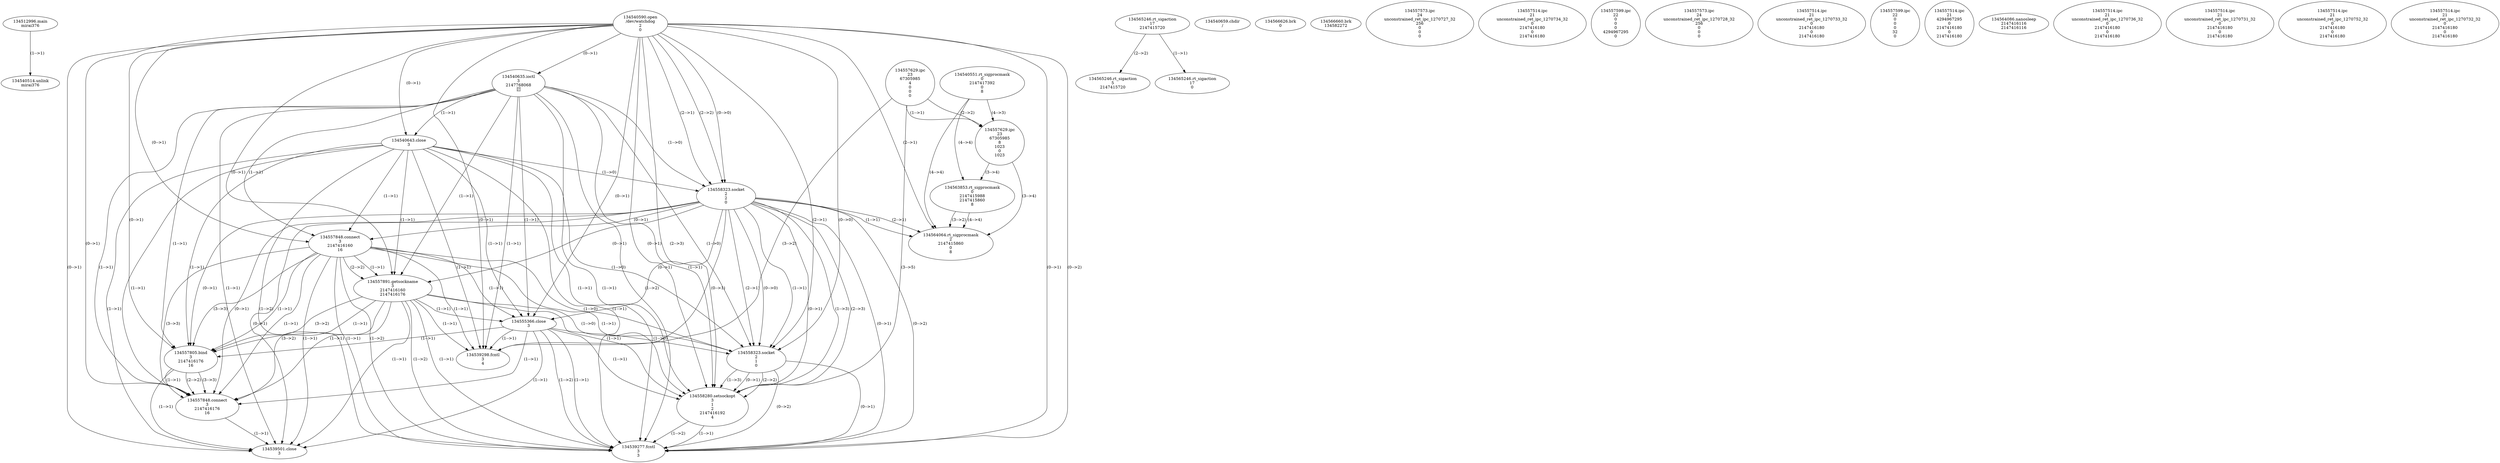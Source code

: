 // Global SCDG with merge call
digraph {
	0 [label="134512996.main
mirai376"]
	1 [label="134540514.unlink
mirai376"]
	0 -> 1 [label="(1-->1)"]
	2 [label="134540551.rt_sigprocmask
0
2147417392
0
8"]
	3 [label="134565246.rt_sigaction
17
2147415720"]
	4 [label="134565246.rt_sigaction
5
2147415720"]
	3 -> 4 [label="(2-->2)"]
	5 [label="134540590.open
/dev/watchdog
2
0"]
	6 [label="134540635.ioctl
3
2147768068
"]
	5 -> 6 [label="(0-->1)"]
	7 [label="134540643.close
3"]
	5 -> 7 [label="(0-->1)"]
	6 -> 7 [label="(1-->1)"]
	8 [label="134540659.chdir
/"]
	9 [label="134566626.brk
0"]
	10 [label="134566660.brk
134582272"]
	11 [label="134558323.socket
2
2
0"]
	5 -> 11 [label="(2-->1)"]
	5 -> 11 [label="(2-->2)"]
	5 -> 11 [label="(0-->0)"]
	6 -> 11 [label="(1-->0)"]
	7 -> 11 [label="(1-->0)"]
	12 [label="134557848.connect
3
2147416160
16"]
	5 -> 12 [label="(0-->1)"]
	6 -> 12 [label="(1-->1)"]
	7 -> 12 [label="(1-->1)"]
	11 -> 12 [label="(0-->1)"]
	13 [label="134557891.getsockname
3
2147416160
2147416176"]
	5 -> 13 [label="(0-->1)"]
	6 -> 13 [label="(1-->1)"]
	7 -> 13 [label="(1-->1)"]
	11 -> 13 [label="(0-->1)"]
	12 -> 13 [label="(1-->1)"]
	12 -> 13 [label="(2-->2)"]
	14 [label="134555366.close
3"]
	5 -> 14 [label="(0-->1)"]
	6 -> 14 [label="(1-->1)"]
	7 -> 14 [label="(1-->1)"]
	11 -> 14 [label="(0-->1)"]
	12 -> 14 [label="(1-->1)"]
	13 -> 14 [label="(1-->1)"]
	15 [label="134557629.ipc
23
67305985
4
0
0
0"]
	16 [label="134557573.ipc
24
unconstrained_ret_ipc_1270727_32
256
0
0
0"]
	17 [label="134557629.ipc
23
67305985
8
1023
0
1023"]
	15 -> 17 [label="(1-->1)"]
	15 -> 17 [label="(2-->2)"]
	2 -> 17 [label="(4-->3)"]
	18 [label="134557514.ipc
21
unconstrained_ret_ipc_1270734_32
0
2147416180
0
2147416180"]
	19 [label="134557599.ipc
22
0
0
0
4294967295
0"]
	20 [label="134557573.ipc
24
unconstrained_ret_ipc_1270728_32
256
0
0
0"]
	21 [label="134557514.ipc
21
unconstrained_ret_ipc_1270733_32
0
2147416180
0
2147416180"]
	22 [label="134557599.ipc
22
0
0
0
32
0"]
	23 [label="134557514.ipc
21
4294967295
0
2147416180
0
2147416180"]
	24 [label="134557805.bind
3
2147416176
16"]
	5 -> 24 [label="(0-->1)"]
	6 -> 24 [label="(1-->1)"]
	7 -> 24 [label="(1-->1)"]
	11 -> 24 [label="(0-->1)"]
	12 -> 24 [label="(1-->1)"]
	13 -> 24 [label="(1-->1)"]
	14 -> 24 [label="(1-->1)"]
	13 -> 24 [label="(3-->2)"]
	12 -> 24 [label="(3-->3)"]
	25 [label="134557848.connect
3
2147416176
16"]
	5 -> 25 [label="(0-->1)"]
	6 -> 25 [label="(1-->1)"]
	7 -> 25 [label="(1-->1)"]
	11 -> 25 [label="(0-->1)"]
	12 -> 25 [label="(1-->1)"]
	13 -> 25 [label="(1-->1)"]
	14 -> 25 [label="(1-->1)"]
	24 -> 25 [label="(1-->1)"]
	13 -> 25 [label="(3-->2)"]
	24 -> 25 [label="(2-->2)"]
	12 -> 25 [label="(3-->3)"]
	24 -> 25 [label="(3-->3)"]
	26 [label="134563853.rt_sigprocmask
0
2147415988
2147415860
8"]
	2 -> 26 [label="(4-->4)"]
	17 -> 26 [label="(3-->4)"]
	27 [label="134565246.rt_sigaction
17
0"]
	3 -> 27 [label="(1-->1)"]
	28 [label="134564064.rt_sigprocmask
2
2147415860
0
8"]
	5 -> 28 [label="(2-->1)"]
	11 -> 28 [label="(1-->1)"]
	11 -> 28 [label="(2-->1)"]
	26 -> 28 [label="(3-->2)"]
	2 -> 28 [label="(4-->4)"]
	17 -> 28 [label="(3-->4)"]
	26 -> 28 [label="(4-->4)"]
	29 [label="134564086.nanosleep
2147416116
2147416116"]
	30 [label="134539501.close
3"]
	5 -> 30 [label="(0-->1)"]
	6 -> 30 [label="(1-->1)"]
	7 -> 30 [label="(1-->1)"]
	11 -> 30 [label="(0-->1)"]
	12 -> 30 [label="(1-->1)"]
	13 -> 30 [label="(1-->1)"]
	14 -> 30 [label="(1-->1)"]
	24 -> 30 [label="(1-->1)"]
	25 -> 30 [label="(1-->1)"]
	31 [label="134557514.ipc
21
unconstrained_ret_ipc_1270736_32
0
2147416180
0
2147416180"]
	32 [label="134557514.ipc
21
unconstrained_ret_ipc_1270731_32
0
2147416180
0
2147416180"]
	33 [label="134557514.ipc
21
unconstrained_ret_ipc_1270752_32
0
2147416180
0
2147416180"]
	34 [label="134557514.ipc
21
unconstrained_ret_ipc_1270732_32
0
2147416180
0
2147416180"]
	35 [label="134539298.fcntl
3
4"]
	5 -> 35 [label="(0-->1)"]
	6 -> 35 [label="(1-->1)"]
	7 -> 35 [label="(1-->1)"]
	11 -> 35 [label="(0-->1)"]
	12 -> 35 [label="(1-->1)"]
	13 -> 35 [label="(1-->1)"]
	14 -> 35 [label="(1-->1)"]
	15 -> 35 [label="(3-->2)"]
	36 [label="134558323.socket
2
1
0"]
	5 -> 36 [label="(2-->1)"]
	11 -> 36 [label="(1-->1)"]
	11 -> 36 [label="(2-->1)"]
	5 -> 36 [label="(0-->0)"]
	6 -> 36 [label="(1-->0)"]
	7 -> 36 [label="(1-->0)"]
	11 -> 36 [label="(0-->0)"]
	12 -> 36 [label="(1-->0)"]
	13 -> 36 [label="(1-->0)"]
	14 -> 36 [label="(1-->0)"]
	37 [label="134558280.setsockopt
3
1
2
2147416192
4"]
	5 -> 37 [label="(0-->1)"]
	6 -> 37 [label="(1-->1)"]
	7 -> 37 [label="(1-->1)"]
	11 -> 37 [label="(0-->1)"]
	12 -> 37 [label="(1-->1)"]
	13 -> 37 [label="(1-->1)"]
	14 -> 37 [label="(1-->1)"]
	36 -> 37 [label="(0-->1)"]
	36 -> 37 [label="(2-->2)"]
	5 -> 37 [label="(2-->3)"]
	11 -> 37 [label="(1-->3)"]
	11 -> 37 [label="(2-->3)"]
	36 -> 37 [label="(1-->3)"]
	15 -> 37 [label="(3-->5)"]
	38 [label="134539277.fcntl
3
3"]
	5 -> 38 [label="(0-->1)"]
	6 -> 38 [label="(1-->1)"]
	7 -> 38 [label="(1-->1)"]
	11 -> 38 [label="(0-->1)"]
	12 -> 38 [label="(1-->1)"]
	13 -> 38 [label="(1-->1)"]
	14 -> 38 [label="(1-->1)"]
	36 -> 38 [label="(0-->1)"]
	37 -> 38 [label="(1-->1)"]
	5 -> 38 [label="(0-->2)"]
	6 -> 38 [label="(1-->2)"]
	7 -> 38 [label="(1-->2)"]
	11 -> 38 [label="(0-->2)"]
	12 -> 38 [label="(1-->2)"]
	13 -> 38 [label="(1-->2)"]
	14 -> 38 [label="(1-->2)"]
	36 -> 38 [label="(0-->2)"]
	37 -> 38 [label="(1-->2)"]
}

